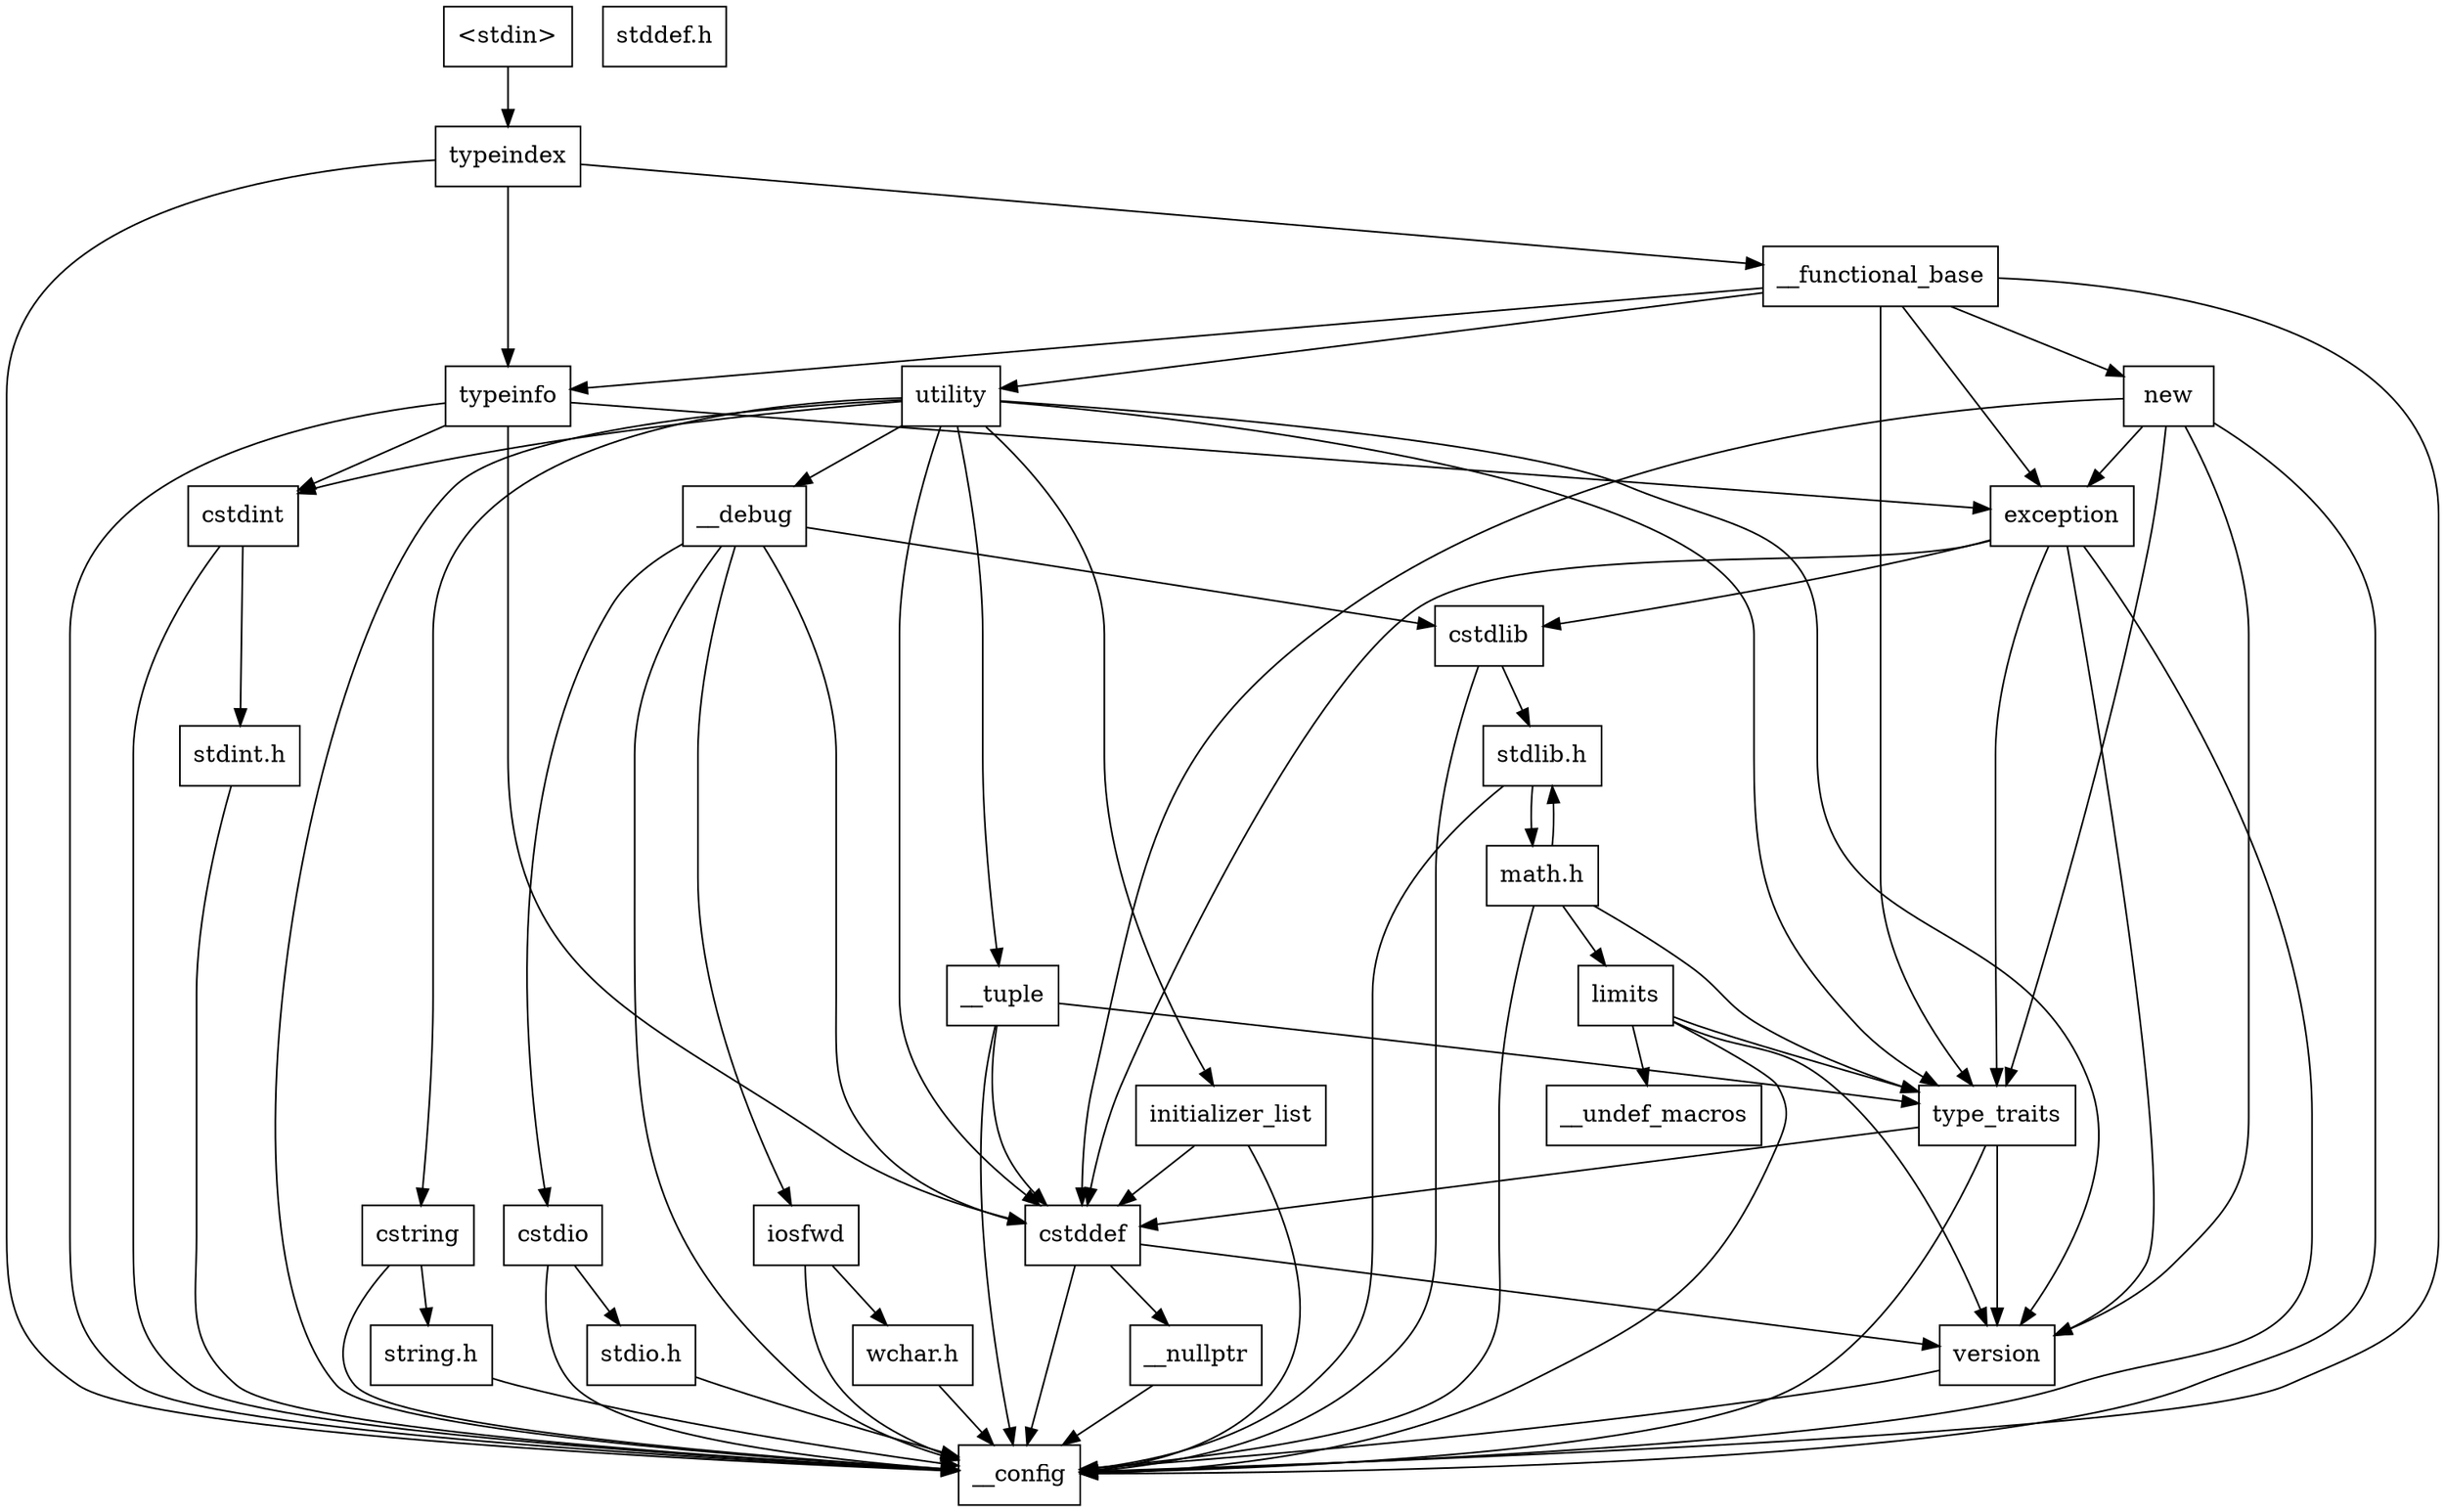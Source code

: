 digraph "dependencies" {
  header_0 [ shape="box", label="\<stdin\>" ];
  header_1 [ shape="box", label="typeindex" ];
  header_11 [ shape="box", label="typeinfo" ];
  header_12 [ shape="box", label="exception" ];
  header_13 [ shape="box", label="cstddef" ];
  header_14 [ shape="box", label="version" ];
  header_17 [ shape="box", label="__nullptr" ];
  header_18 [ shape="box", label="cstdlib" ];
  header_19 [ shape="box", label="stdlib.h" ];
  header_2 [ shape="box", label="__config" ];
  header_22 [ shape="box", label="stddef.h" ];
  header_53 [ shape="box", label="math.h" ];
  header_65 [ shape="box", label="type_traits" ];
  header_66 [ shape="box", label="limits" ];
  header_67 [ shape="box", label="__undef_macros" ];
  header_68 [ shape="box", label="cstdint" ];
  header_69 [ shape="box", label="stdint.h" ];
  header_74 [ shape="box", label="__functional_base" ];
  header_75 [ shape="box", label="new" ];
  header_76 [ shape="box", label="utility" ];
  header_77 [ shape="box", label="__tuple" ];
  header_78 [ shape="box", label="initializer_list" ];
  header_79 [ shape="box", label="cstring" ];
  header_80 [ shape="box", label="string.h" ];
  header_83 [ shape="box", label="__debug" ];
  header_84 [ shape="box", label="iosfwd" ];
  header_85 [ shape="box", label="wchar.h" ];
  header_93 [ shape="box", label="cstdio" ];
  header_94 [ shape="box", label="stdio.h" ];
  header_65 -> header_14;
  header_65 -> header_2;
  header_65 -> header_13;
  header_66 -> header_14;
  header_66 -> header_2;
  header_66 -> header_65;
  header_66 -> header_67;
  header_69 -> header_2;
  header_68 -> header_69;
  header_68 -> header_2;
  header_76 -> header_14;
  header_76 -> header_2;
  header_76 -> header_13;
  header_76 -> header_65;
  header_76 -> header_77;
  header_76 -> header_83;
  header_76 -> header_68;
  header_76 -> header_78;
  header_76 -> header_79;
  header_77 -> header_2;
  header_77 -> header_65;
  header_77 -> header_13;
  header_74 -> header_2;
  header_74 -> header_11;
  header_74 -> header_12;
  header_74 -> header_76;
  header_74 -> header_75;
  header_74 -> header_65;
  header_75 -> header_14;
  header_75 -> header_2;
  header_75 -> header_65;
  header_75 -> header_12;
  header_75 -> header_13;
  header_78 -> header_2;
  header_78 -> header_13;
  header_79 -> header_80;
  header_79 -> header_2;
  header_0 -> header_1;
  header_1 -> header_2;
  header_1 -> header_11;
  header_1 -> header_74;
  header_53 -> header_2;
  header_53 -> header_65;
  header_53 -> header_19;
  header_53 -> header_66;
  header_83 -> header_2;
  header_83 -> header_13;
  header_83 -> header_18;
  header_83 -> header_84;
  header_83 -> header_93;
  header_80 -> header_2;
  header_85 -> header_2;
  header_84 -> header_2;
  header_84 -> header_85;
  header_14 -> header_2;
  header_17 -> header_2;
  header_11 -> header_68;
  header_11 -> header_2;
  header_11 -> header_12;
  header_11 -> header_13;
  header_12 -> header_14;
  header_12 -> header_2;
  header_12 -> header_18;
  header_12 -> header_65;
  header_12 -> header_13;
  header_13 -> header_14;
  header_13 -> header_17;
  header_13 -> header_2;
  header_18 -> header_2;
  header_18 -> header_19;
  header_19 -> header_53;
  header_19 -> header_2;
  header_94 -> header_2;
  header_93 -> header_94;
  header_93 -> header_2;
}